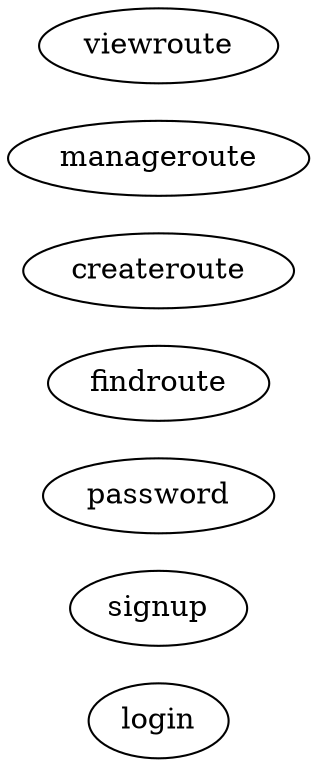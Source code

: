 digraph g {

  graph [compound = true];

  //presentation
  splines = true;
  overlap = false;
  rankdir = LR;

  login
  signup
  password

  findroute
  createroute
  manageroute

  viewroute
  
}
